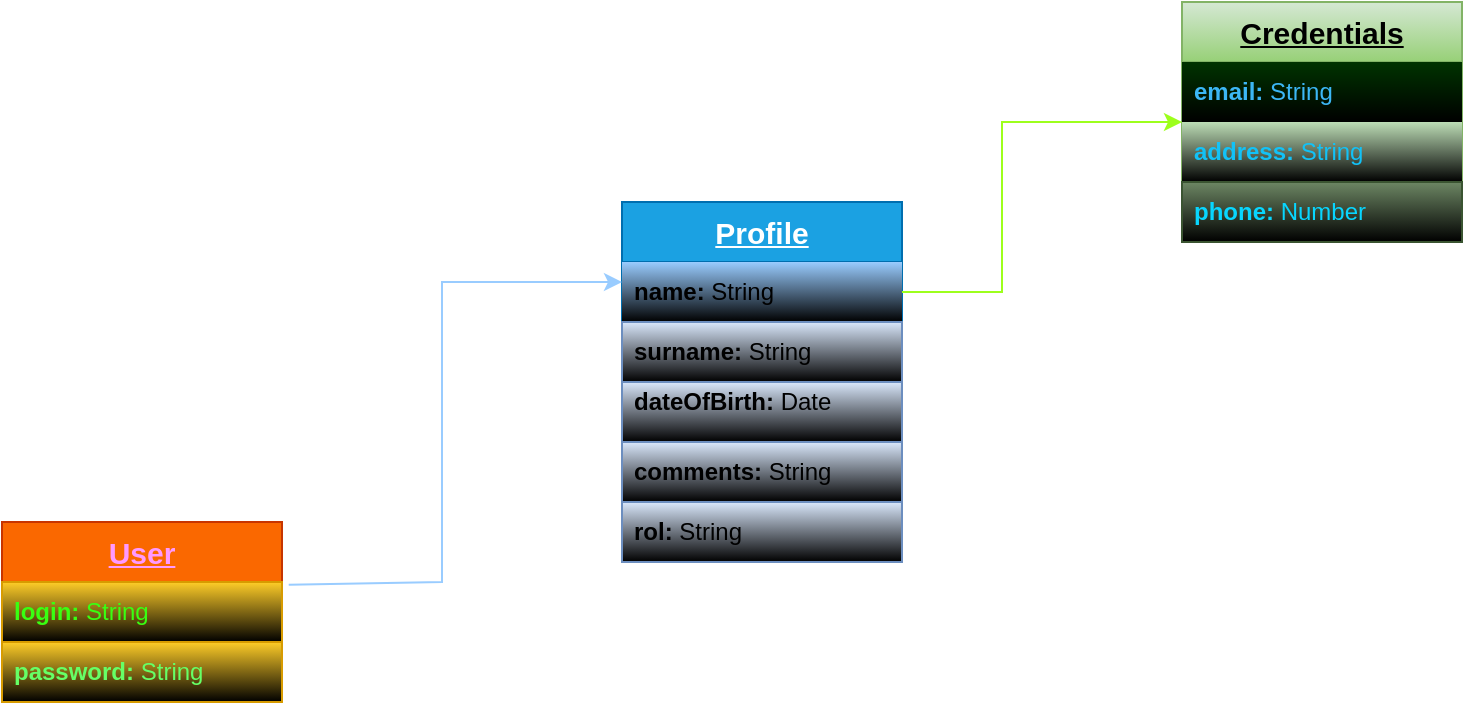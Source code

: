 <mxfile version="24.0.2" type="device">
  <diagram name="Página-1" id="FWPeTz9IQJ9xon6P1v5y">
    <mxGraphModel dx="986" dy="539" grid="1" gridSize="10" guides="1" tooltips="1" connect="1" arrows="1" fold="1" page="1" pageScale="1" pageWidth="827" pageHeight="1169" math="0" shadow="0">
      <root>
        <mxCell id="0" />
        <mxCell id="1" parent="0" />
        <mxCell id="5pkynMK3YcRI-c0hHfmM-1" value="User" style="swimlane;fontStyle=5;childLayout=stackLayout;horizontal=1;startSize=30;horizontalStack=0;resizeParent=1;resizeParentMax=0;resizeLast=0;collapsible=1;marginBottom=0;whiteSpace=wrap;html=1;fillColor=#fa6800;fontColor=#FF99FF;strokeColor=#C73500;fontSize=15;" vertex="1" parent="1">
          <mxGeometry x="60" y="310" width="140" height="90" as="geometry" />
        </mxCell>
        <mxCell id="5pkynMK3YcRI-c0hHfmM-2" value="&lt;b&gt;login:&lt;/b&gt; String" style="text;strokeColor=#d79b00;fillColor=#ffcd28;align=left;verticalAlign=middle;spacingLeft=4;spacingRight=4;overflow=hidden;points=[[0,0.5],[1,0.5]];portConstraint=eastwest;rotatable=0;whiteSpace=wrap;html=1;gradientColor=default;fontColor=#39FF12;" vertex="1" parent="5pkynMK3YcRI-c0hHfmM-1">
          <mxGeometry y="30" width="140" height="30" as="geometry" />
        </mxCell>
        <mxCell id="5pkynMK3YcRI-c0hHfmM-3" value="&lt;b&gt;password: &lt;/b&gt;String" style="text;strokeColor=#d79b00;fillColor=#ffcd28;align=left;verticalAlign=middle;spacingLeft=4;spacingRight=4;overflow=hidden;points=[[0,0.5],[1,0.5]];portConstraint=eastwest;rotatable=0;whiteSpace=wrap;html=1;gradientColor=default;fontColor=#66FF66;" vertex="1" parent="5pkynMK3YcRI-c0hHfmM-1">
          <mxGeometry y="60" width="140" height="30" as="geometry" />
        </mxCell>
        <mxCell id="5pkynMK3YcRI-c0hHfmM-5" value="Profile" style="swimlane;fontStyle=5;childLayout=stackLayout;horizontal=1;startSize=30;horizontalStack=0;resizeParent=1;resizeParentMax=0;resizeLast=0;collapsible=1;marginBottom=0;whiteSpace=wrap;html=1;fillColor=#1ba1e2;strokeColor=#006EAF;fontColor=#ffffff;fontSize=15;" vertex="1" parent="1">
          <mxGeometry x="370" y="150" width="140" height="180" as="geometry" />
        </mxCell>
        <mxCell id="5pkynMK3YcRI-c0hHfmM-6" value="&lt;b&gt;name:&lt;/b&gt; String" style="text;strokeColor=none;fillColor=#99CCFF;align=left;verticalAlign=middle;spacingLeft=4;spacingRight=4;overflow=hidden;points=[[0,0.5],[1,0.5]];portConstraint=eastwest;rotatable=0;whiteSpace=wrap;html=1;gradientColor=default;" vertex="1" parent="5pkynMK3YcRI-c0hHfmM-5">
          <mxGeometry y="30" width="140" height="30" as="geometry" />
        </mxCell>
        <mxCell id="5pkynMK3YcRI-c0hHfmM-7" value="&lt;b&gt;surname:&lt;/b&gt; String" style="text;strokeColor=#6c8ebf;fillColor=#dae8fc;align=left;verticalAlign=middle;spacingLeft=4;spacingRight=4;overflow=hidden;points=[[0,0.5],[1,0.5]];portConstraint=eastwest;rotatable=0;whiteSpace=wrap;html=1;gradientColor=default;" vertex="1" parent="5pkynMK3YcRI-c0hHfmM-5">
          <mxGeometry y="60" width="140" height="30" as="geometry" />
        </mxCell>
        <mxCell id="5pkynMK3YcRI-c0hHfmM-15" value="&lt;b&gt;dateOfBirth:&lt;/b&gt; Date&lt;div&gt;&lt;br&gt;&lt;/div&gt;" style="text;strokeColor=#6c8ebf;fillColor=#dae8fc;align=left;verticalAlign=middle;spacingLeft=4;spacingRight=4;overflow=hidden;points=[[0,0.5],[1,0.5]];portConstraint=eastwest;rotatable=0;whiteSpace=wrap;html=1;gradientColor=default;" vertex="1" parent="5pkynMK3YcRI-c0hHfmM-5">
          <mxGeometry y="90" width="140" height="30" as="geometry" />
        </mxCell>
        <mxCell id="5pkynMK3YcRI-c0hHfmM-13" value="&lt;div&gt;&lt;b&gt;comments:&lt;/b&gt; String&lt;/div&gt;" style="text;strokeColor=#6c8ebf;fillColor=#dae8fc;align=left;verticalAlign=middle;spacingLeft=4;spacingRight=4;overflow=hidden;points=[[0,0.5],[1,0.5]];portConstraint=eastwest;rotatable=0;whiteSpace=wrap;html=1;gradientColor=default;" vertex="1" parent="5pkynMK3YcRI-c0hHfmM-5">
          <mxGeometry y="120" width="140" height="30" as="geometry" />
        </mxCell>
        <mxCell id="5pkynMK3YcRI-c0hHfmM-14" value="&lt;div&gt;&lt;b&gt;rol:&lt;/b&gt; String&lt;/div&gt;" style="text;strokeColor=#6c8ebf;fillColor=#dae8fc;align=left;verticalAlign=middle;spacingLeft=4;spacingRight=4;overflow=hidden;points=[[0,0.5],[1,0.5]];portConstraint=eastwest;rotatable=0;whiteSpace=wrap;html=1;gradientColor=default;" vertex="1" parent="5pkynMK3YcRI-c0hHfmM-5">
          <mxGeometry y="150" width="140" height="30" as="geometry" />
        </mxCell>
        <mxCell id="5pkynMK3YcRI-c0hHfmM-9" value="Credentials" style="swimlane;fontStyle=5;childLayout=stackLayout;horizontal=1;startSize=30;horizontalStack=0;resizeParent=1;resizeParentMax=0;resizeLast=0;collapsible=1;marginBottom=0;whiteSpace=wrap;html=1;fillColor=#d5e8d4;strokeColor=#82b366;gradientColor=#97d077;verticalAlign=top;fontSize=15;" vertex="1" parent="1">
          <mxGeometry x="650" y="50" width="140" height="120" as="geometry" />
        </mxCell>
        <mxCell id="5pkynMK3YcRI-c0hHfmM-12" value="&lt;b&gt;email:&lt;/b&gt; String" style="text;strokeColor=none;fillColor=#003300;align=left;verticalAlign=middle;spacingLeft=4;spacingRight=4;overflow=hidden;points=[[0,0.5],[1,0.5]];portConstraint=eastwest;rotatable=0;whiteSpace=wrap;html=1;gradientColor=default;fontColor=#3CB7F5;" vertex="1" parent="5pkynMK3YcRI-c0hHfmM-9">
          <mxGeometry y="30" width="140" height="30" as="geometry" />
        </mxCell>
        <mxCell id="5pkynMK3YcRI-c0hHfmM-10" value="&lt;b&gt;address:&lt;/b&gt; String" style="text;strokeColor=none;fillColor=#bdddb6;align=left;verticalAlign=middle;spacingLeft=4;spacingRight=4;overflow=hidden;points=[[0,0.5],[1,0.5]];portConstraint=eastwest;rotatable=0;whiteSpace=wrap;html=1;fillStyle=solid;gradientColor=default;labelBackgroundColor=none;fontColor=#12C2F7;" vertex="1" parent="5pkynMK3YcRI-c0hHfmM-9">
          <mxGeometry y="60" width="140" height="30" as="geometry" />
        </mxCell>
        <mxCell id="5pkynMK3YcRI-c0hHfmM-11" value="&lt;b&gt;phone:&lt;/b&gt; Number" style="text;strokeColor=#3A5431;fillColor=#6d8764;align=left;verticalAlign=middle;spacingLeft=4;spacingRight=4;overflow=hidden;points=[[0,0.5],[1,0.5]];portConstraint=eastwest;rotatable=0;whiteSpace=wrap;html=1;fontColor=#08D6FF;gradientColor=default;" vertex="1" parent="5pkynMK3YcRI-c0hHfmM-9">
          <mxGeometry y="90" width="140" height="30" as="geometry" />
        </mxCell>
        <mxCell id="5pkynMK3YcRI-c0hHfmM-29" value="" style="endArrow=classic;html=1;rounded=0;exitX=1.024;exitY=0.044;exitDx=0;exitDy=0;exitPerimeter=0;strokeColor=#99CCFF;" edge="1" parent="1" source="5pkynMK3YcRI-c0hHfmM-2">
          <mxGeometry relative="1" as="geometry">
            <mxPoint x="210" y="190" as="sourcePoint" />
            <mxPoint x="370" y="190" as="targetPoint" />
            <Array as="points">
              <mxPoint x="280" y="340" />
              <mxPoint x="280" y="190" />
            </Array>
          </mxGeometry>
        </mxCell>
        <mxCell id="5pkynMK3YcRI-c0hHfmM-32" value="" style="endArrow=classic;html=1;rounded=0;exitX=1;exitY=0.25;exitDx=0;exitDy=0;strokeColor=#9DFF1C;" edge="1" parent="1" source="5pkynMK3YcRI-c0hHfmM-5">
          <mxGeometry relative="1" as="geometry">
            <mxPoint x="510" y="261" as="sourcePoint" />
            <mxPoint x="650" y="110" as="targetPoint" />
            <Array as="points">
              <mxPoint x="560" y="195" />
              <mxPoint x="560" y="110" />
            </Array>
          </mxGeometry>
        </mxCell>
      </root>
    </mxGraphModel>
  </diagram>
</mxfile>
